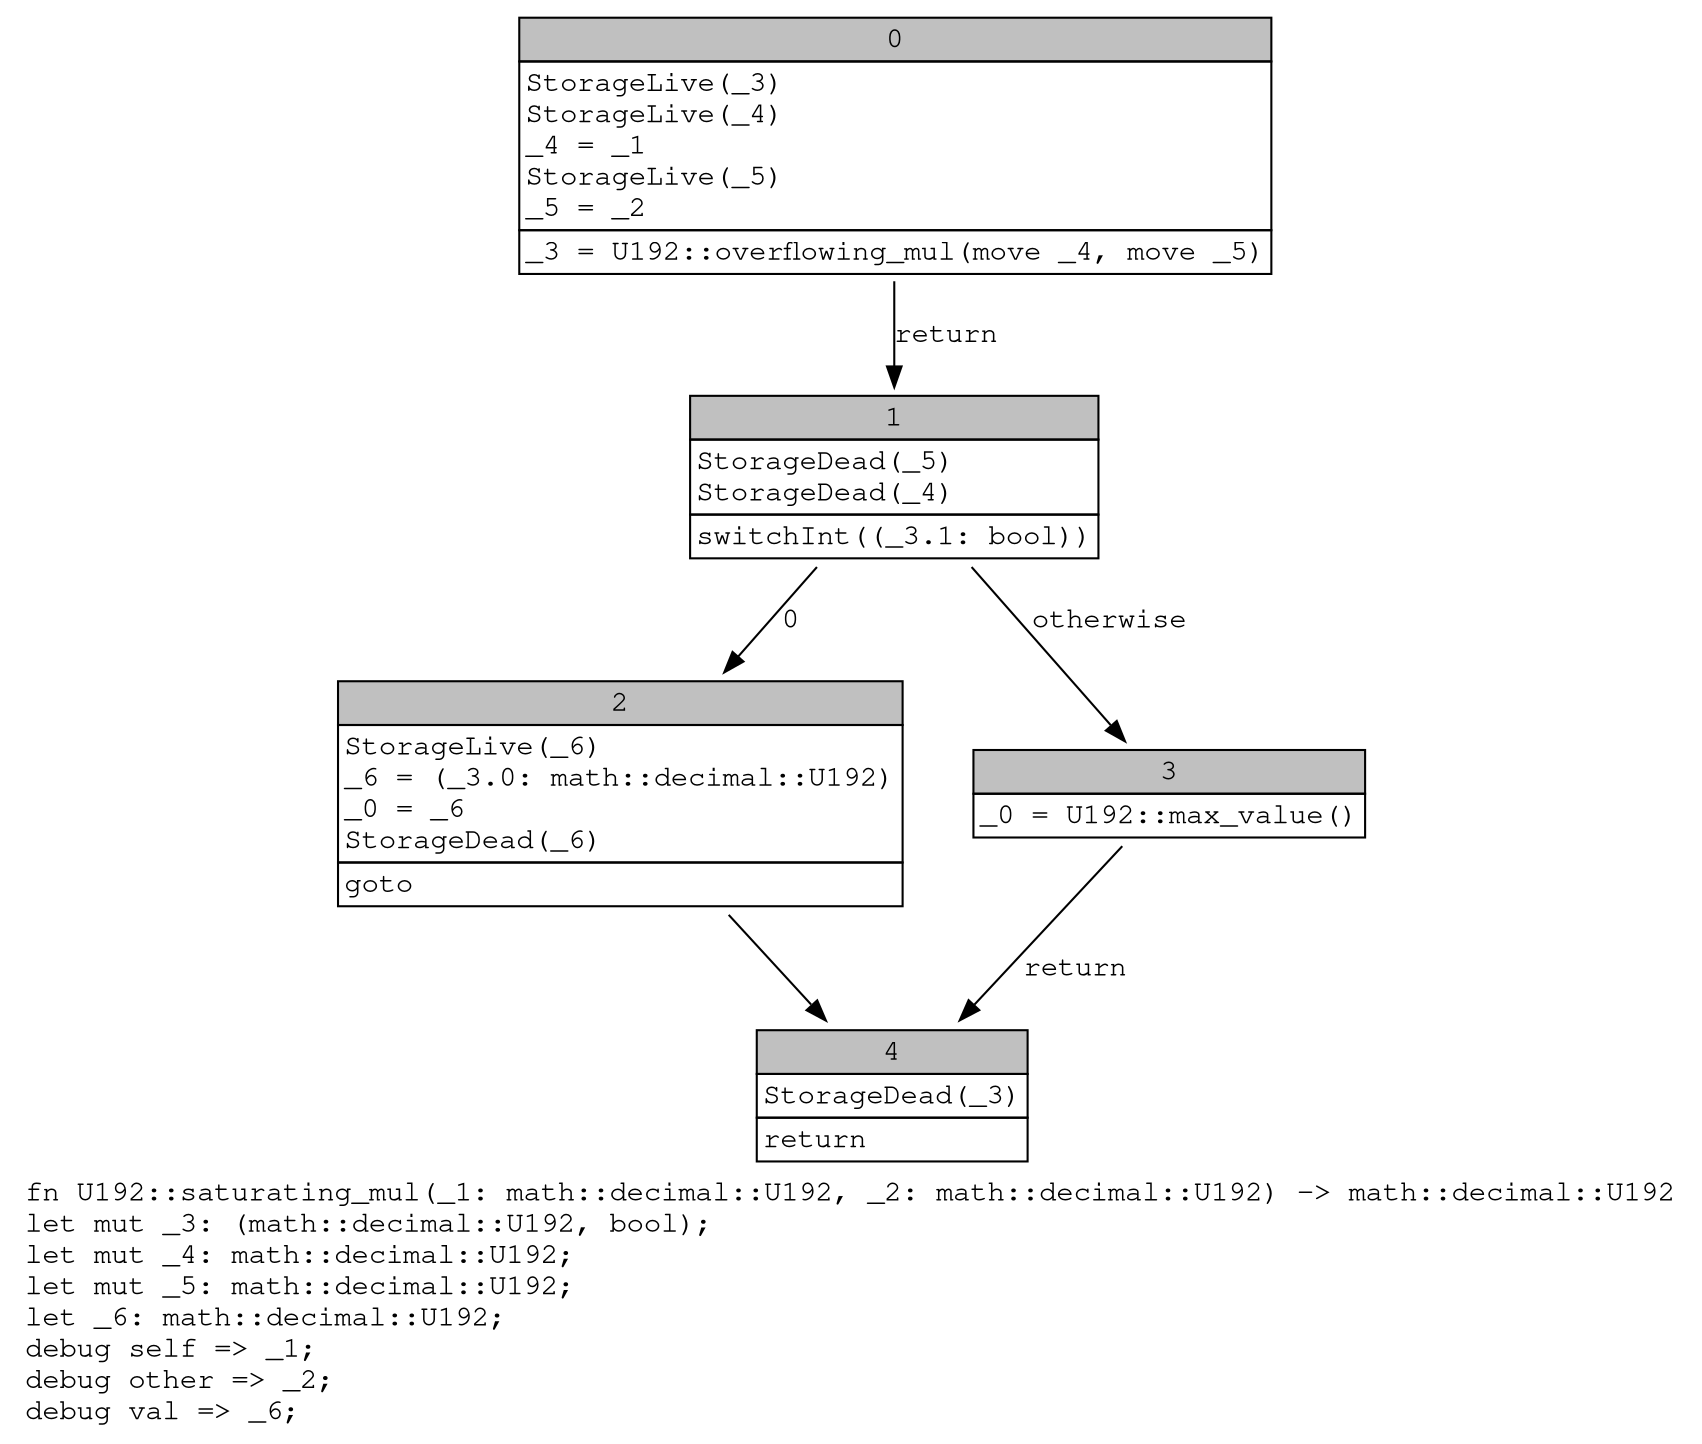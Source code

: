 digraph Mir_0_856 {
    graph [fontname="Courier, monospace"];
    node [fontname="Courier, monospace"];
    edge [fontname="Courier, monospace"];
    label=<fn U192::saturating_mul(_1: math::decimal::U192, _2: math::decimal::U192) -&gt; math::decimal::U192<br align="left"/>let mut _3: (math::decimal::U192, bool);<br align="left"/>let mut _4: math::decimal::U192;<br align="left"/>let mut _5: math::decimal::U192;<br align="left"/>let _6: math::decimal::U192;<br align="left"/>debug self =&gt; _1;<br align="left"/>debug other =&gt; _2;<br align="left"/>debug val =&gt; _6;<br align="left"/>>;
    bb0__0_856 [shape="none", label=<<table border="0" cellborder="1" cellspacing="0"><tr><td bgcolor="gray" align="center" colspan="1">0</td></tr><tr><td align="left" balign="left">StorageLive(_3)<br/>StorageLive(_4)<br/>_4 = _1<br/>StorageLive(_5)<br/>_5 = _2<br/></td></tr><tr><td align="left">_3 = U192::overflowing_mul(move _4, move _5)</td></tr></table>>];
    bb1__0_856 [shape="none", label=<<table border="0" cellborder="1" cellspacing="0"><tr><td bgcolor="gray" align="center" colspan="1">1</td></tr><tr><td align="left" balign="left">StorageDead(_5)<br/>StorageDead(_4)<br/></td></tr><tr><td align="left">switchInt((_3.1: bool))</td></tr></table>>];
    bb2__0_856 [shape="none", label=<<table border="0" cellborder="1" cellspacing="0"><tr><td bgcolor="gray" align="center" colspan="1">2</td></tr><tr><td align="left" balign="left">StorageLive(_6)<br/>_6 = (_3.0: math::decimal::U192)<br/>_0 = _6<br/>StorageDead(_6)<br/></td></tr><tr><td align="left">goto</td></tr></table>>];
    bb3__0_856 [shape="none", label=<<table border="0" cellborder="1" cellspacing="0"><tr><td bgcolor="gray" align="center" colspan="1">3</td></tr><tr><td align="left">_0 = U192::max_value()</td></tr></table>>];
    bb4__0_856 [shape="none", label=<<table border="0" cellborder="1" cellspacing="0"><tr><td bgcolor="gray" align="center" colspan="1">4</td></tr><tr><td align="left" balign="left">StorageDead(_3)<br/></td></tr><tr><td align="left">return</td></tr></table>>];
    bb0__0_856 -> bb1__0_856 [label="return"];
    bb1__0_856 -> bb2__0_856 [label="0"];
    bb1__0_856 -> bb3__0_856 [label="otherwise"];
    bb2__0_856 -> bb4__0_856 [label=""];
    bb3__0_856 -> bb4__0_856 [label="return"];
}
